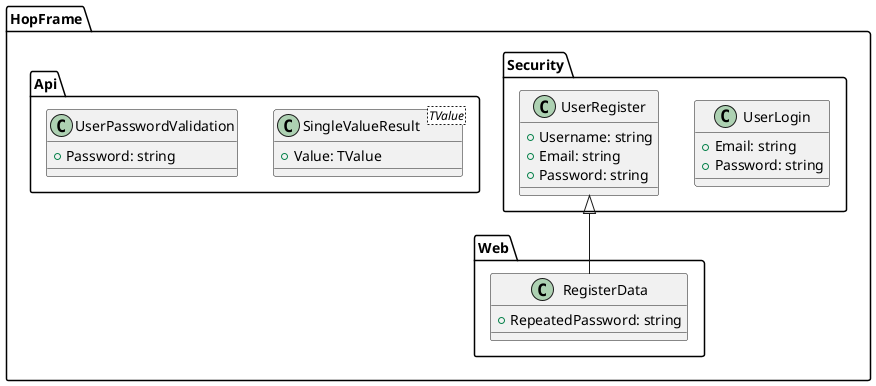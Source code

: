 @startuml ApiModels

namespace HopFrame.Security {
    class UserLogin {
        +Email: string
        +Password: string
    }
    
    class UserRegister {
        +Username: string
        +Email: string
        +Password: string
    }
}

namespace HopFrame.Web {
    class RegisterData {
        +RepeatedPassword: string
    }
}

namespace HopFrame.Api {
    class SingleValueResult<TValue> {
        +Value: TValue
    }
    
    class UserPasswordValidation {
        +Password: string
    }
}

UserRegister <|-- RegisterData

@enduml